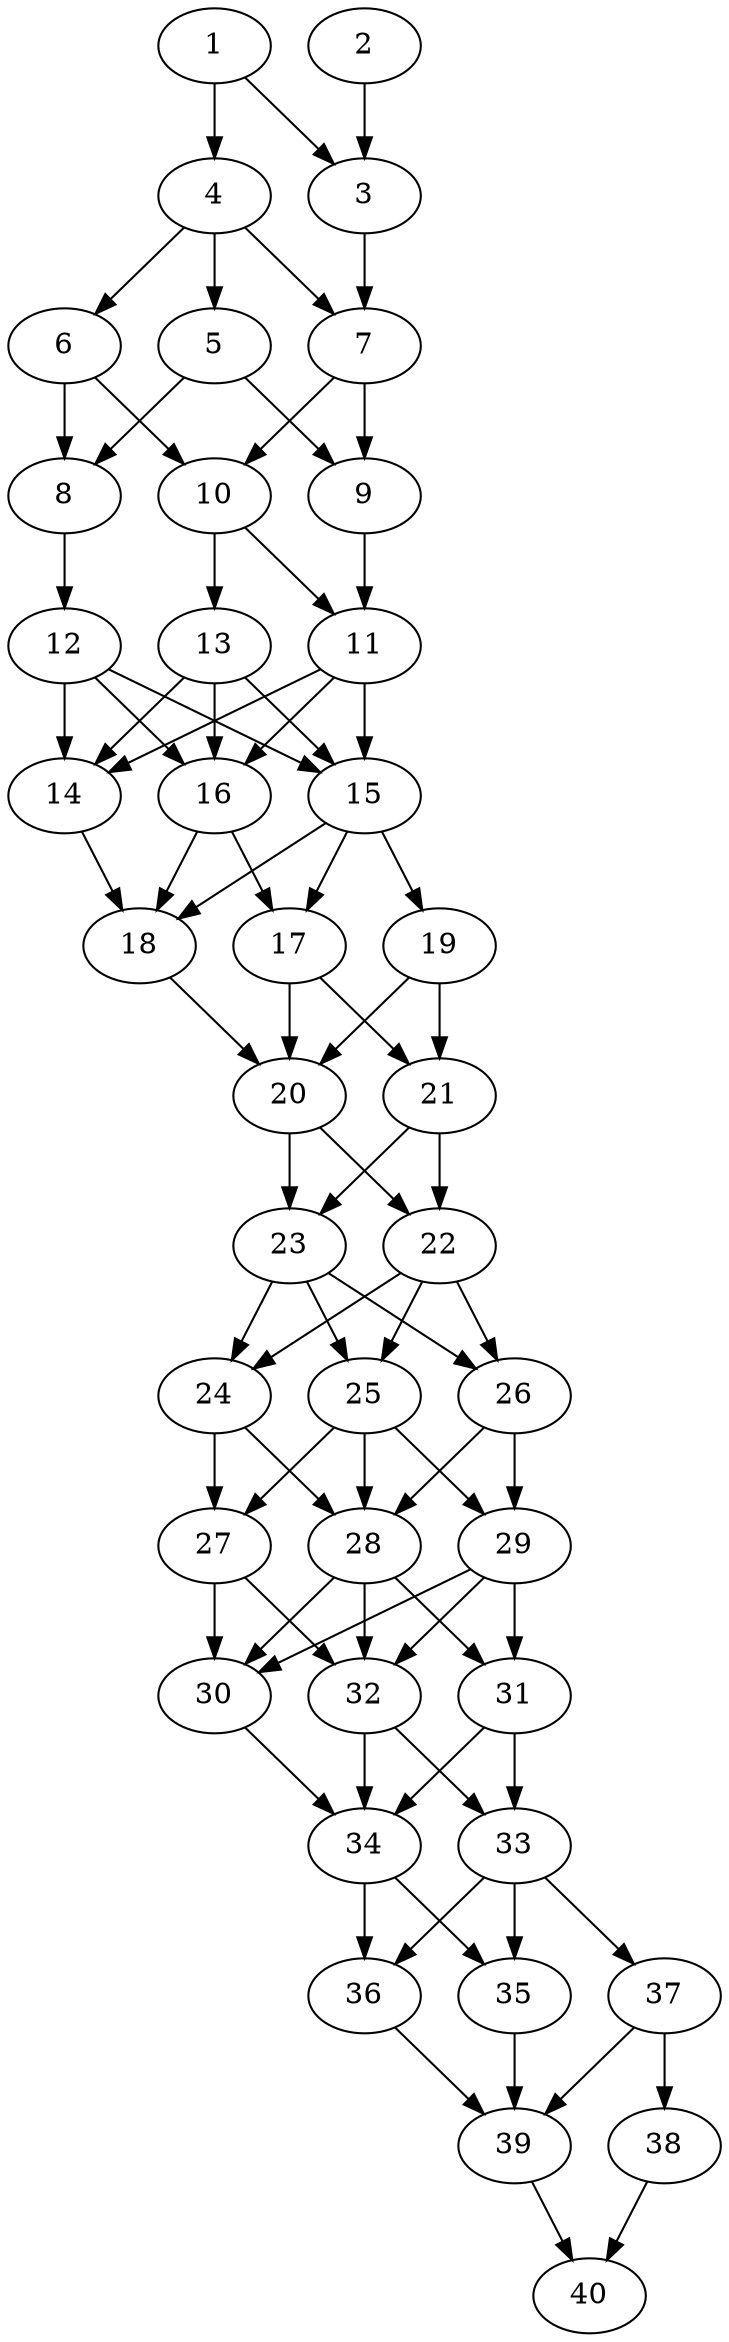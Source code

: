 // DAG automatically generated by daggen at Thu Oct  3 14:06:49 2019
// ./daggen --dot -n 40 --ccr 0.3 --fat 0.3 --regular 0.7 --density 0.9 --mindata 5242880 --maxdata 52428800 
digraph G {
  1 [size="144790187", alpha="0.03", expect_size="43437056"] 
  1 -> 3 [size ="43437056"]
  1 -> 4 [size ="43437056"]
  2 [size="134004053", alpha="0.08", expect_size="40201216"] 
  2 -> 3 [size ="40201216"]
  3 [size="146090667", alpha="0.19", expect_size="43827200"] 
  3 -> 7 [size ="43827200"]
  4 [size="117125120", alpha="0.07", expect_size="35137536"] 
  4 -> 5 [size ="35137536"]
  4 -> 6 [size ="35137536"]
  4 -> 7 [size ="35137536"]
  5 [size="23408640", alpha="0.03", expect_size="7022592"] 
  5 -> 8 [size ="7022592"]
  5 -> 9 [size ="7022592"]
  6 [size="59832320", alpha="0.01", expect_size="17949696"] 
  6 -> 8 [size ="17949696"]
  6 -> 10 [size ="17949696"]
  7 [size="38813013", alpha="0.18", expect_size="11643904"] 
  7 -> 9 [size ="11643904"]
  7 -> 10 [size ="11643904"]
  8 [size="27299840", alpha="0.19", expect_size="8189952"] 
  8 -> 12 [size ="8189952"]
  9 [size="144066560", alpha="0.14", expect_size="43219968"] 
  9 -> 11 [size ="43219968"]
  10 [size="26716160", alpha="0.18", expect_size="8014848"] 
  10 -> 11 [size ="8014848"]
  10 -> 13 [size ="8014848"]
  11 [size="97536000", alpha="0.14", expect_size="29260800"] 
  11 -> 14 [size ="29260800"]
  11 -> 15 [size ="29260800"]
  11 -> 16 [size ="29260800"]
  12 [size="117828267", alpha="0.02", expect_size="35348480"] 
  12 -> 14 [size ="35348480"]
  12 -> 15 [size ="35348480"]
  12 -> 16 [size ="35348480"]
  13 [size="21852160", alpha="0.00", expect_size="6555648"] 
  13 -> 14 [size ="6555648"]
  13 -> 15 [size ="6555648"]
  13 -> 16 [size ="6555648"]
  14 [size="173800107", alpha="0.15", expect_size="52140032"] 
  14 -> 18 [size ="52140032"]
  15 [size="72021333", alpha="0.13", expect_size="21606400"] 
  15 -> 17 [size ="21606400"]
  15 -> 18 [size ="21606400"]
  15 -> 19 [size ="21606400"]
  16 [size="94252373", alpha="0.15", expect_size="28275712"] 
  16 -> 17 [size ="28275712"]
  16 -> 18 [size ="28275712"]
  17 [size="103676587", alpha="0.08", expect_size="31102976"] 
  17 -> 20 [size ="31102976"]
  17 -> 21 [size ="31102976"]
  18 [size="89593173", alpha="0.11", expect_size="26877952"] 
  18 -> 20 [size ="26877952"]
  19 [size="83360427", alpha="0.13", expect_size="25008128"] 
  19 -> 20 [size ="25008128"]
  19 -> 21 [size ="25008128"]
  20 [size="36239360", alpha="0.07", expect_size="10871808"] 
  20 -> 22 [size ="10871808"]
  20 -> 23 [size ="10871808"]
  21 [size="20159147", alpha="0.16", expect_size="6047744"] 
  21 -> 22 [size ="6047744"]
  21 -> 23 [size ="6047744"]
  22 [size="131741013", alpha="0.01", expect_size="39522304"] 
  22 -> 24 [size ="39522304"]
  22 -> 25 [size ="39522304"]
  22 -> 26 [size ="39522304"]
  23 [size="148667733", alpha="0.02", expect_size="44600320"] 
  23 -> 24 [size ="44600320"]
  23 -> 25 [size ="44600320"]
  23 -> 26 [size ="44600320"]
  24 [size="151323307", alpha="0.15", expect_size="45396992"] 
  24 -> 27 [size ="45396992"]
  24 -> 28 [size ="45396992"]
  25 [size="114220373", alpha="0.09", expect_size="34266112"] 
  25 -> 27 [size ="34266112"]
  25 -> 28 [size ="34266112"]
  25 -> 29 [size ="34266112"]
  26 [size="58914133", alpha="0.09", expect_size="17674240"] 
  26 -> 28 [size ="17674240"]
  26 -> 29 [size ="17674240"]
  27 [size="18100907", alpha="0.11", expect_size="5430272"] 
  27 -> 30 [size ="5430272"]
  27 -> 32 [size ="5430272"]
  28 [size="82251093", alpha="0.15", expect_size="24675328"] 
  28 -> 30 [size ="24675328"]
  28 -> 31 [size ="24675328"]
  28 -> 32 [size ="24675328"]
  29 [size="169171627", alpha="0.15", expect_size="50751488"] 
  29 -> 30 [size ="50751488"]
  29 -> 31 [size ="50751488"]
  29 -> 32 [size ="50751488"]
  30 [size="115343360", alpha="0.16", expect_size="34603008"] 
  30 -> 34 [size ="34603008"]
  31 [size="167516160", alpha="0.07", expect_size="50254848"] 
  31 -> 33 [size ="50254848"]
  31 -> 34 [size ="50254848"]
  32 [size="138427733", alpha="0.11", expect_size="41528320"] 
  32 -> 33 [size ="41528320"]
  32 -> 34 [size ="41528320"]
  33 [size="144612693", alpha="0.15", expect_size="43383808"] 
  33 -> 35 [size ="43383808"]
  33 -> 36 [size ="43383808"]
  33 -> 37 [size ="43383808"]
  34 [size="157395627", alpha="0.19", expect_size="47218688"] 
  34 -> 35 [size ="47218688"]
  34 -> 36 [size ="47218688"]
  35 [size="119145813", alpha="0.10", expect_size="35743744"] 
  35 -> 39 [size ="35743744"]
  36 [size="35795627", alpha="0.11", expect_size="10738688"] 
  36 -> 39 [size ="10738688"]
  37 [size="106984107", alpha="0.03", expect_size="32095232"] 
  37 -> 38 [size ="32095232"]
  37 -> 39 [size ="32095232"]
  38 [size="39482027", alpha="0.04", expect_size="11844608"] 
  38 -> 40 [size ="11844608"]
  39 [size="157685760", alpha="0.14", expect_size="47305728"] 
  39 -> 40 [size ="47305728"]
  40 [size="116329813", alpha="0.06", expect_size="34898944"] 
}
